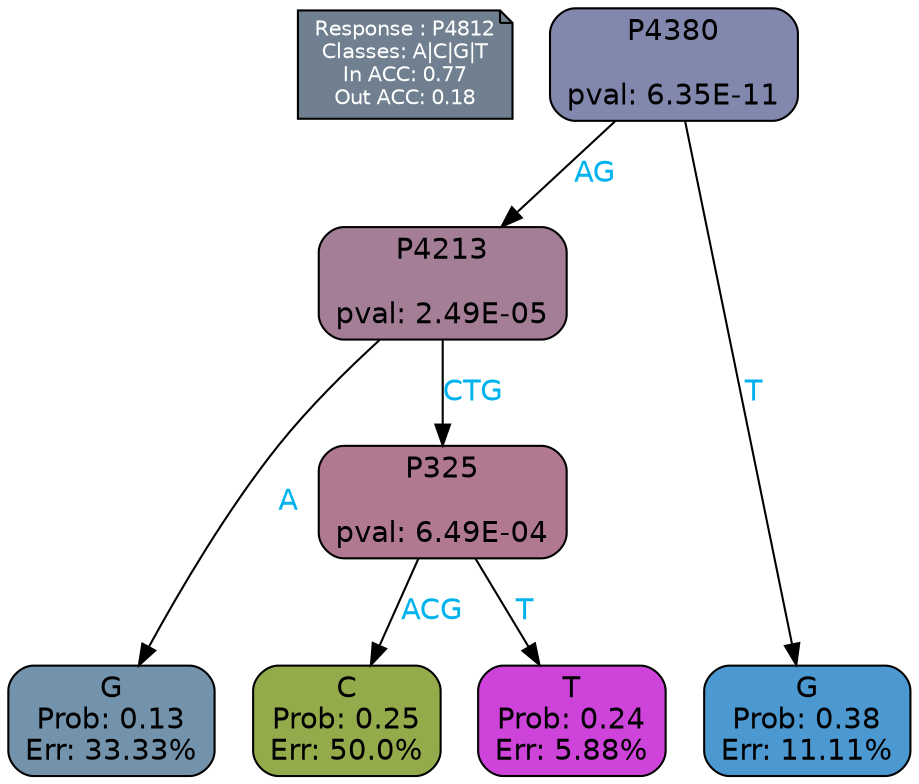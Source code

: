 digraph Tree {
node [shape=box, style="filled, rounded", color="black", fontname=helvetica] ;
graph [ranksep=equally, splines=polylines, bgcolor=transparent, dpi=600] ;
edge [fontname=helvetica] ;
LEGEND [label="Response : P4812
Classes: A|C|G|T
In ACC: 0.77
Out ACC: 0.18
",shape=note,align=left,style=filled,fillcolor="slategray",fontcolor="white",fontsize=10];1 [label="P4380

pval: 6.35E-11", fillcolor="#8288ad"] ;
2 [label="P4213

pval: 2.49E-05", fillcolor="#a37e96"] ;
3 [label="G
Prob: 0.13
Err: 33.33%", fillcolor="#7293ab"] ;
4 [label="P325

pval: 6.49E-04", fillcolor="#b07891"] ;
5 [label="C
Prob: 0.25
Err: 50.0%", fillcolor="#94ab4c"] ;
6 [label="T
Prob: 0.24
Err: 5.88%", fillcolor="#ce43da"] ;
7 [label="G
Prob: 0.38
Err: 11.11%", fillcolor="#4c99d1"] ;
1 -> 2 [label="AG",fontcolor=deepskyblue2] ;
1 -> 7 [label="T",fontcolor=deepskyblue2] ;
2 -> 3 [label="A",fontcolor=deepskyblue2] ;
2 -> 4 [label="CTG",fontcolor=deepskyblue2] ;
4 -> 5 [label="ACG",fontcolor=deepskyblue2] ;
4 -> 6 [label="T",fontcolor=deepskyblue2] ;
{rank = same; 3;5;6;7;}{rank = same; LEGEND;1;}}